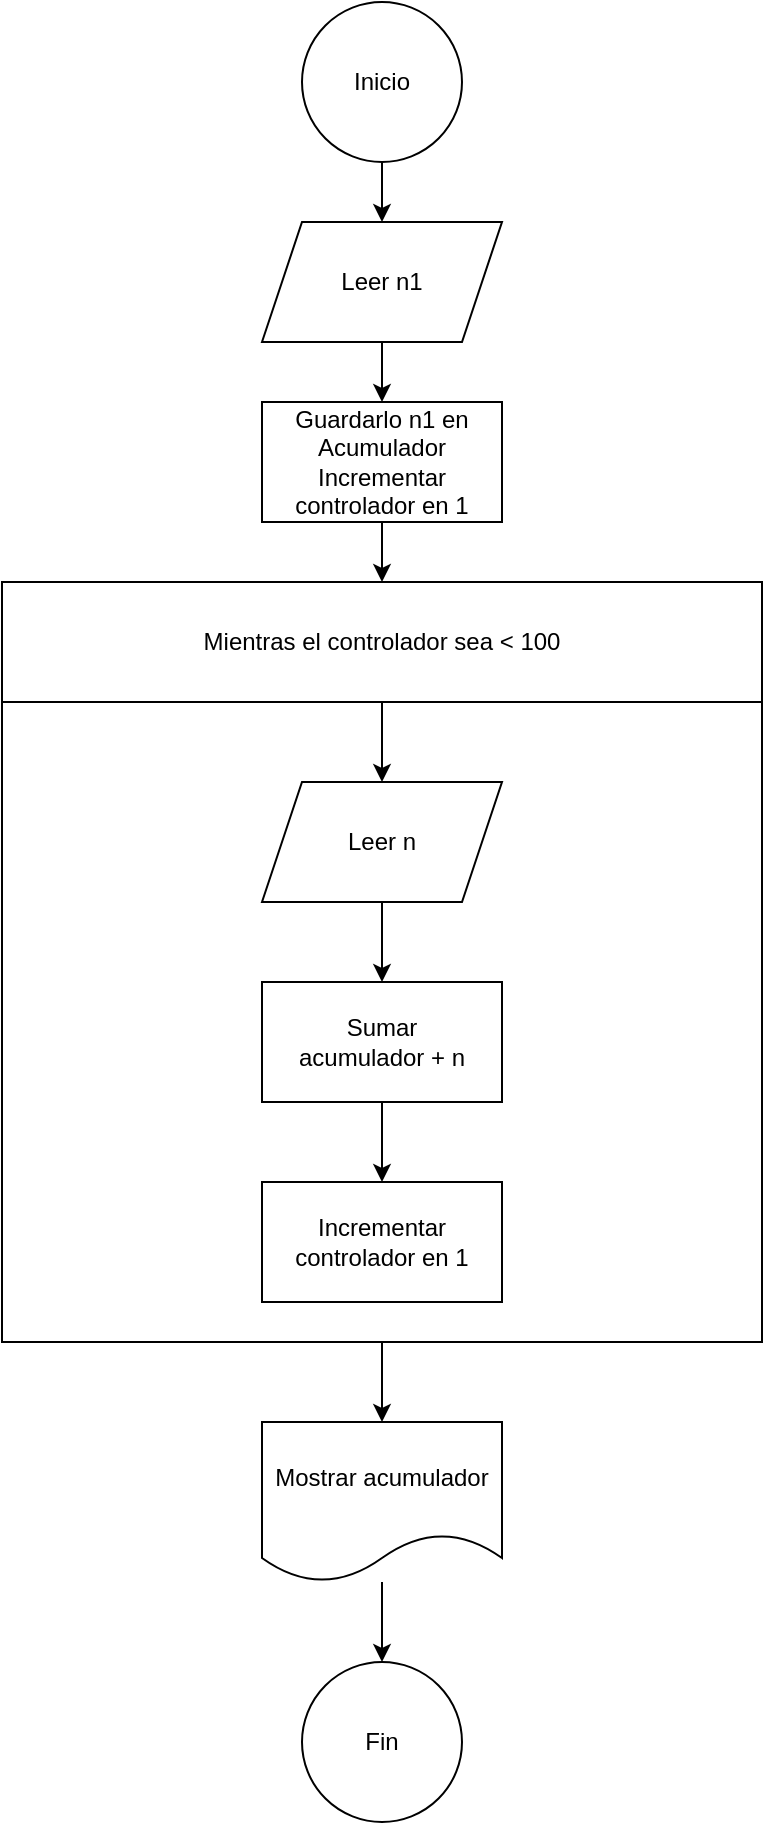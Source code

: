<mxfile version="13.7.9" type="device"><diagram id="yjSRzkCvnSmdcN0U6sEM" name="Página-1"><mxGraphModel dx="1422" dy="822" grid="1" gridSize="10" guides="1" tooltips="1" connect="1" arrows="1" fold="1" page="1" pageScale="1" pageWidth="827" pageHeight="1169" math="0" shadow="0"><root><mxCell id="0"/><mxCell id="1" parent="0"/><mxCell id="XNRGM8MH8Z0Alg79Kkjc-45" style="edgeStyle=orthogonalEdgeStyle;rounded=0;orthogonalLoop=1;jettySize=auto;html=1;entryX=0.5;entryY=0;entryDx=0;entryDy=0;" parent="1" source="XNRGM8MH8Z0Alg79Kkjc-33" target="XNRGM8MH8Z0Alg79Kkjc-31" edge="1"><mxGeometry relative="1" as="geometry"/></mxCell><mxCell id="XNRGM8MH8Z0Alg79Kkjc-33" value="" style="whiteSpace=wrap;html=1;aspect=fixed;" parent="1" vertex="1"><mxGeometry x="224" y="310" width="380" height="380" as="geometry"/></mxCell><mxCell id="XNRGM8MH8Z0Alg79Kkjc-22" value="" style="edgeStyle=orthogonalEdgeStyle;rounded=0;orthogonalLoop=1;jettySize=auto;html=1;" parent="1" source="XNRGM8MH8Z0Alg79Kkjc-1" target="XNRGM8MH8Z0Alg79Kkjc-21" edge="1"><mxGeometry relative="1" as="geometry"/></mxCell><mxCell id="XNRGM8MH8Z0Alg79Kkjc-1" value="Inicio" style="ellipse;whiteSpace=wrap;html=1;aspect=fixed;" parent="1" vertex="1"><mxGeometry x="374" y="20" width="80" height="80" as="geometry"/></mxCell><mxCell id="XNRGM8MH8Z0Alg79Kkjc-26" value="" style="edgeStyle=orthogonalEdgeStyle;rounded=0;orthogonalLoop=1;jettySize=auto;html=1;" parent="1" source="XNRGM8MH8Z0Alg79Kkjc-21" target="XNRGM8MH8Z0Alg79Kkjc-39" edge="1"><mxGeometry relative="1" as="geometry"><mxPoint x="414" y="230" as="targetPoint"/></mxGeometry></mxCell><mxCell id="XNRGM8MH8Z0Alg79Kkjc-21" value="Leer n1&lt;br&gt;" style="shape=parallelogram;perimeter=parallelogramPerimeter;whiteSpace=wrap;html=1;fixedSize=1;" parent="1" vertex="1"><mxGeometry x="354" y="130" width="120" height="60" as="geometry"/></mxCell><mxCell id="XNRGM8MH8Z0Alg79Kkjc-30" value="" style="edgeStyle=orthogonalEdgeStyle;rounded=0;orthogonalLoop=1;jettySize=auto;html=1;" parent="1" source="XNRGM8MH8Z0Alg79Kkjc-27" target="XNRGM8MH8Z0Alg79Kkjc-29" edge="1"><mxGeometry relative="1" as="geometry"/></mxCell><mxCell id="XNRGM8MH8Z0Alg79Kkjc-27" value="Leer n" style="shape=parallelogram;perimeter=parallelogramPerimeter;whiteSpace=wrap;html=1;fixedSize=1;" parent="1" vertex="1"><mxGeometry x="354" y="410" width="120" height="60" as="geometry"/></mxCell><mxCell id="XNRGM8MH8Z0Alg79Kkjc-38" value="" style="edgeStyle=orthogonalEdgeStyle;rounded=0;orthogonalLoop=1;jettySize=auto;html=1;" parent="1" source="XNRGM8MH8Z0Alg79Kkjc-29" target="XNRGM8MH8Z0Alg79Kkjc-37" edge="1"><mxGeometry relative="1" as="geometry"/></mxCell><mxCell id="XNRGM8MH8Z0Alg79Kkjc-29" value="Sumar &lt;br&gt;acumulador + n" style="whiteSpace=wrap;html=1;" parent="1" vertex="1"><mxGeometry x="354" y="510" width="120" height="60" as="geometry"/></mxCell><mxCell id="XNRGM8MH8Z0Alg79Kkjc-49" style="edgeStyle=orthogonalEdgeStyle;rounded=0;orthogonalLoop=1;jettySize=auto;html=1;entryX=0.5;entryY=0;entryDx=0;entryDy=0;" parent="1" source="XNRGM8MH8Z0Alg79Kkjc-31" target="XNRGM8MH8Z0Alg79Kkjc-48" edge="1"><mxGeometry relative="1" as="geometry"/></mxCell><mxCell id="XNRGM8MH8Z0Alg79Kkjc-31" value="Mostrar acumulador" style="shape=document;whiteSpace=wrap;html=1;boundedLbl=1;" parent="1" vertex="1"><mxGeometry x="354" y="730" width="120" height="80" as="geometry"/></mxCell><mxCell id="XNRGM8MH8Z0Alg79Kkjc-43" style="edgeStyle=orthogonalEdgeStyle;rounded=0;orthogonalLoop=1;jettySize=auto;html=1;exitX=0.5;exitY=1;exitDx=0;exitDy=0;entryX=0.5;entryY=0;entryDx=0;entryDy=0;" parent="1" source="XNRGM8MH8Z0Alg79Kkjc-35" target="XNRGM8MH8Z0Alg79Kkjc-27" edge="1"><mxGeometry relative="1" as="geometry"/></mxCell><mxCell id="XNRGM8MH8Z0Alg79Kkjc-35" value="Mientras el controlador sea &amp;lt; 100" style="rounded=0;whiteSpace=wrap;html=1;" parent="1" vertex="1"><mxGeometry x="224" y="310" width="380" height="60" as="geometry"/></mxCell><mxCell id="XNRGM8MH8Z0Alg79Kkjc-37" value="Incrementar controlador en 1" style="whiteSpace=wrap;html=1;" parent="1" vertex="1"><mxGeometry x="354" y="610" width="120" height="60" as="geometry"/></mxCell><mxCell id="XNRGM8MH8Z0Alg79Kkjc-42" style="edgeStyle=orthogonalEdgeStyle;rounded=0;orthogonalLoop=1;jettySize=auto;html=1;exitX=0.5;exitY=1;exitDx=0;exitDy=0;" parent="1" source="XNRGM8MH8Z0Alg79Kkjc-39" target="XNRGM8MH8Z0Alg79Kkjc-35" edge="1"><mxGeometry relative="1" as="geometry"/></mxCell><mxCell id="XNRGM8MH8Z0Alg79Kkjc-39" value="Guardarlo n1 en Acumulador&lt;br&gt;Incrementar controlador en 1" style="whiteSpace=wrap;html=1;" parent="1" vertex="1"><mxGeometry x="354" y="220" width="120" height="60" as="geometry"/></mxCell><mxCell id="XNRGM8MH8Z0Alg79Kkjc-48" value="Fin" style="ellipse;whiteSpace=wrap;html=1;aspect=fixed;" parent="1" vertex="1"><mxGeometry x="374" y="850" width="80" height="80" as="geometry"/></mxCell></root></mxGraphModel></diagram></mxfile>